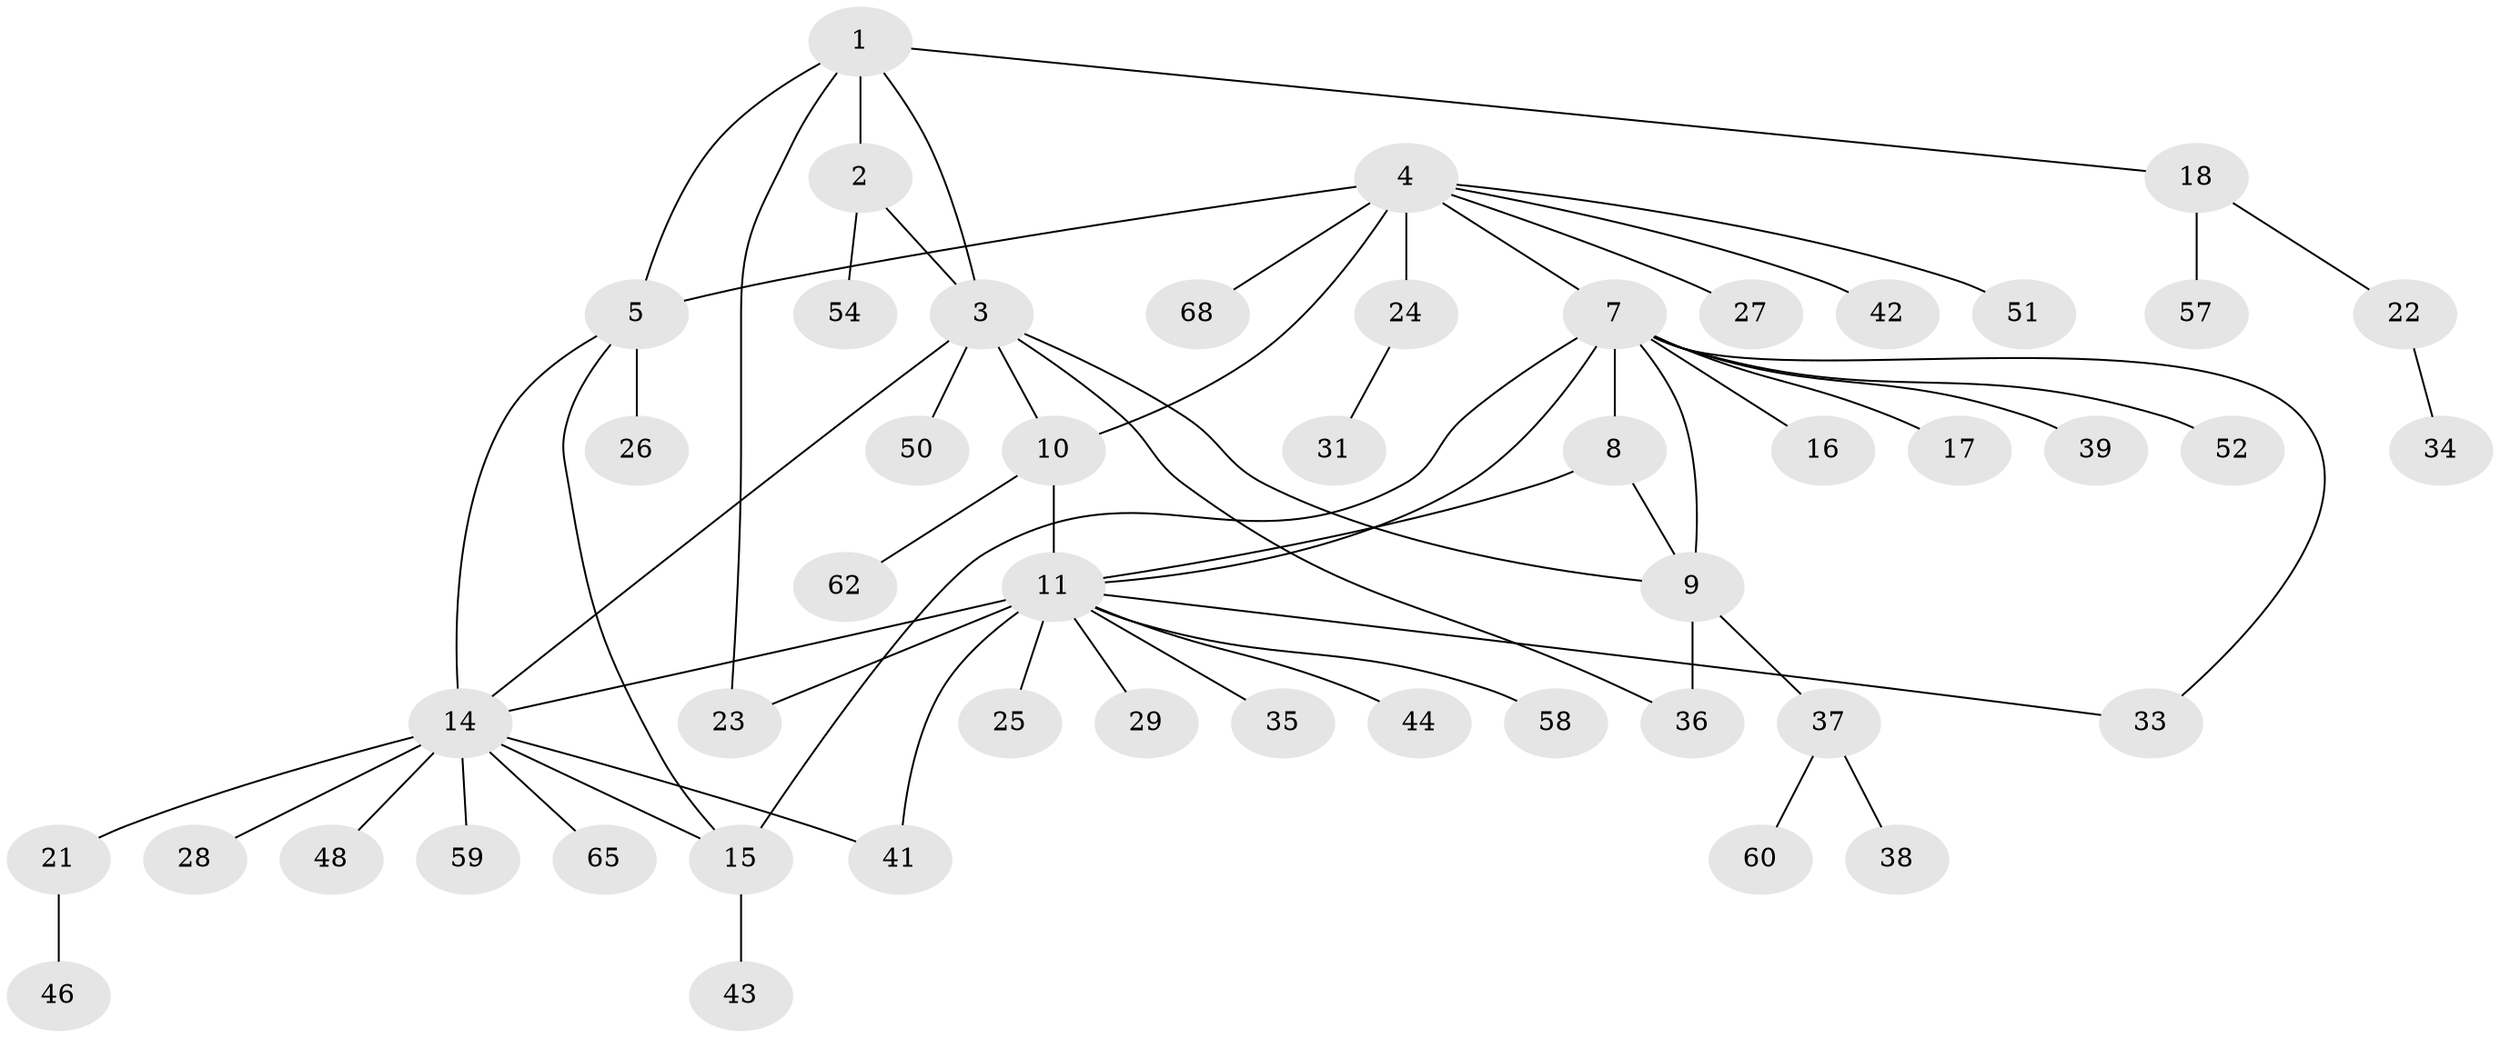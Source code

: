 // Generated by graph-tools (version 1.1) at 2025/52/02/27/25 19:52:21]
// undirected, 49 vertices, 62 edges
graph export_dot {
graph [start="1"]
  node [color=gray90,style=filled];
  1 [super="+47"];
  2 [super="+56"];
  3 [super="+19"];
  4 [super="+6"];
  5 [super="+13"];
  7 [super="+32"];
  8;
  9 [super="+45"];
  10 [super="+12"];
  11 [super="+20"];
  14 [super="+40"];
  15;
  16;
  17;
  18 [super="+49"];
  21;
  22 [super="+67"];
  23 [super="+30"];
  24;
  25;
  26;
  27;
  28;
  29;
  31;
  33;
  34;
  35;
  36 [super="+61"];
  37 [super="+55"];
  38;
  39;
  41;
  42 [super="+63"];
  43 [super="+64"];
  44;
  46;
  48;
  50;
  51 [super="+53"];
  52 [super="+66"];
  54;
  57;
  58;
  59;
  60;
  62;
  65;
  68;
  1 -- 2;
  1 -- 3;
  1 -- 5;
  1 -- 18;
  1 -- 23;
  2 -- 3;
  2 -- 54;
  3 -- 9;
  3 -- 10;
  3 -- 14;
  3 -- 36;
  3 -- 50;
  4 -- 5 [weight=2];
  4 -- 42;
  4 -- 68;
  4 -- 51;
  4 -- 7;
  4 -- 24;
  4 -- 10;
  4 -- 27;
  5 -- 26;
  5 -- 14;
  5 -- 15;
  7 -- 8;
  7 -- 9;
  7 -- 15;
  7 -- 16;
  7 -- 17;
  7 -- 33;
  7 -- 39;
  7 -- 52;
  7 -- 11;
  8 -- 9;
  8 -- 11;
  9 -- 37;
  9 -- 36;
  10 -- 11 [weight=2];
  10 -- 62;
  11 -- 14;
  11 -- 23;
  11 -- 25;
  11 -- 29;
  11 -- 35;
  11 -- 41;
  11 -- 44;
  11 -- 58;
  11 -- 33;
  14 -- 15;
  14 -- 21;
  14 -- 28;
  14 -- 41;
  14 -- 48;
  14 -- 65;
  14 -- 59;
  15 -- 43;
  18 -- 22;
  18 -- 57;
  21 -- 46;
  22 -- 34;
  24 -- 31;
  37 -- 38;
  37 -- 60;
}
